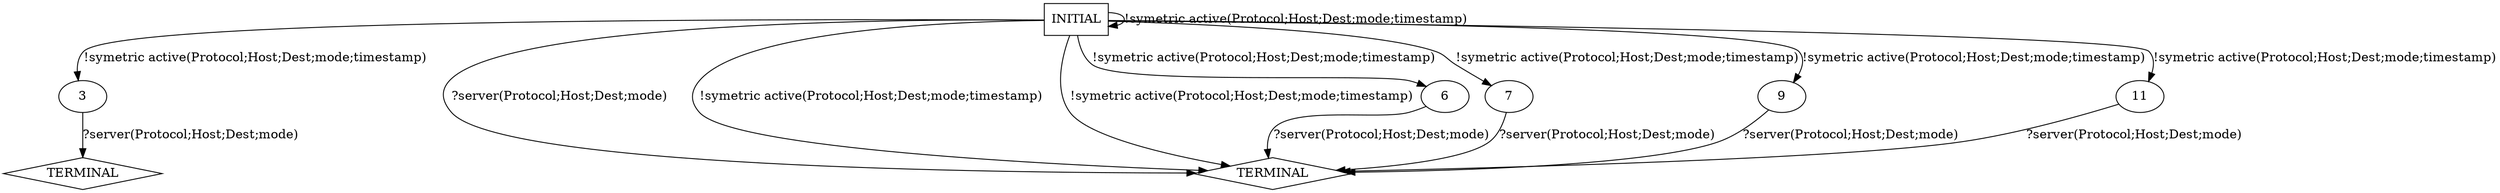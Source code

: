 digraph G {
  0 [label="INITIAL",shape=box];
  1 [label="TERMINAL",shape=diamond];
  3 [label="3"];
  4 [label="TERMINAL",shape=diamond];
  6 [label="6"];
  7 [label="7"];
  9 [label="9"];
  11 [label="11"];
0->3  [label="!symetric active(Protocol;Host;Dest;mode;timestamp)"];
3->1  [label="?server(Protocol;Host;Dest;mode)"];
0->7  [label="!symetric active(Protocol;Host;Dest;mode;timestamp)"]
0->6  [label="!symetric active(Protocol;Host;Dest;mode;timestamp)"]
0->0  [label="!symetric active(Protocol;Host;Dest;mode;timestamp)"]
0->11  [label="!symetric active(Protocol;Host;Dest;mode;timestamp)"]
0->9  [label="!symetric active(Protocol;Host;Dest;mode;timestamp)"]
6->4  [label="?server(Protocol;Host;Dest;mode)"]
7->4  [label="?server(Protocol;Host;Dest;mode)"]
9->4  [label="?server(Protocol;Host;Dest;mode)"]
0->4  [label="?server(Protocol;Host;Dest;mode)"]
11->4  [label="?server(Protocol;Host;Dest;mode)"]
0->4  [label="!symetric active(Protocol;Host;Dest;mode;timestamp)"]
0->4  [label="!symetric active(Protocol;Host;Dest;mode;timestamp)"]
}
